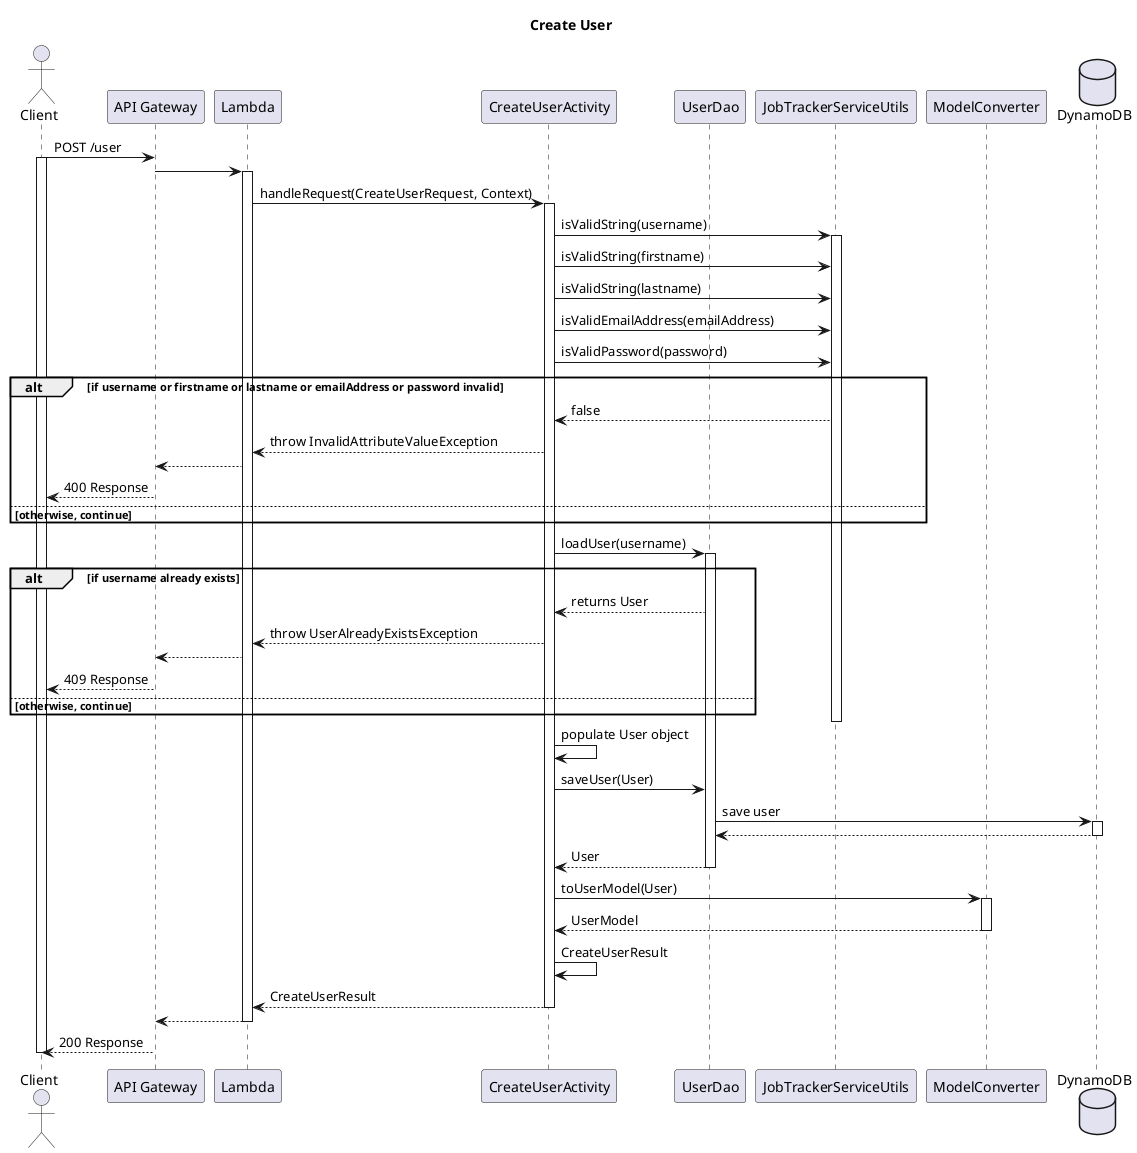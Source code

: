 @startuml
title Create User

actor Client
participant "API Gateway" as APIGateway
participant Lambda
participant CreateUserActivity
participant UserDao
participant JobTrackerServiceUtils
participant ModelConverter
database DynamoDB

Client -> APIGateway : POST /user
activate Client
APIGateway -> Lambda
activate Lambda


Lambda -> CreateUserActivity : handleRequest(CreateUserRequest, Context)
activate CreateUserActivity

CreateUserActivity -> JobTrackerServiceUtils : isValidString(username)
activate JobTrackerServiceUtils
CreateUserActivity -> JobTrackerServiceUtils : isValidString(firstname)

CreateUserActivity -> JobTrackerServiceUtils : isValidString(lastname)
CreateUserActivity -> JobTrackerServiceUtils : isValidEmailAddress(emailAddress)
CreateUserActivity -> JobTrackerServiceUtils : isValidPassword(password)

alt if username or firstname or lastname or emailAddress or password invalid
    CreateUserActivity <-- JobTrackerServiceUtils : false
    Lambda <-- CreateUserActivity : throw InvalidAttributeValueException
    APIGateway <-- Lambda
    Client <-- APIGateway : 400 Response
else otherwise, continue
end

CreateUserActivity -> UserDao : loadUser(username)
activate UserDao

alt if username already exists
    CreateUserActivity <-- UserDao : returns User
    Lambda <-- CreateUserActivity : throw UserAlreadyExistsException
    APIGateway <-- Lambda
    Client <-- APIGateway : 409 Response
else otherwise, continue
end

deactivate JobTrackerServiceUtils

CreateUserActivity -> CreateUserActivity : populate User object


CreateUserActivity -> UserDao : saveUser(User)

UserDao -> DynamoDB : save user
activate DynamoDB
UserDao <-- DynamoDB
deactivate DynamoDB
CreateUserActivity <-- UserDao : User
deactivate UserDao
CreateUserActivity -> ModelConverter : toUserModel(User)
activate ModelConverter
CreateUserActivity <-- ModelConverter : UserModel
deactivate ModelConverter
CreateUserActivity -> CreateUserActivity : CreateUserResult
Lambda <-- CreateUserActivity : CreateUserResult

deactivate CreateUserActivity
APIGateway <-- Lambda
deactivate Lambda
Client <-- APIGateway : 200 Response
deactivate Client

@enduml